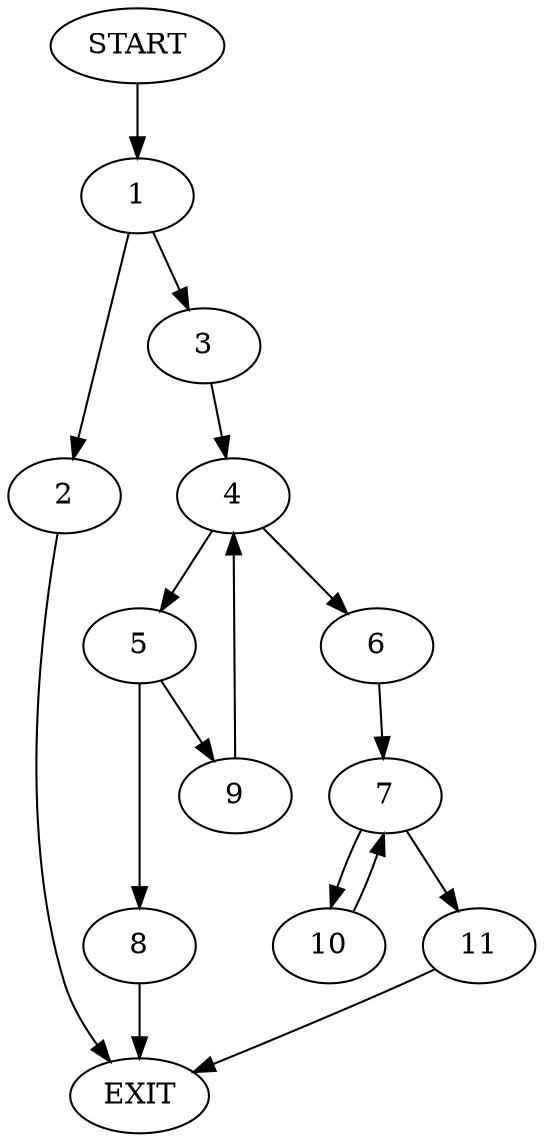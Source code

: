 digraph {
0 [label="START"]
12 [label="EXIT"]
0 -> 1
1 -> 2
1 -> 3
3 -> 4
2 -> 12
4 -> 5
4 -> 6
6 -> 7
5 -> 8
5 -> 9
8 -> 12
9 -> 4
7 -> 10
7 -> 11
10 -> 7
11 -> 12
}
